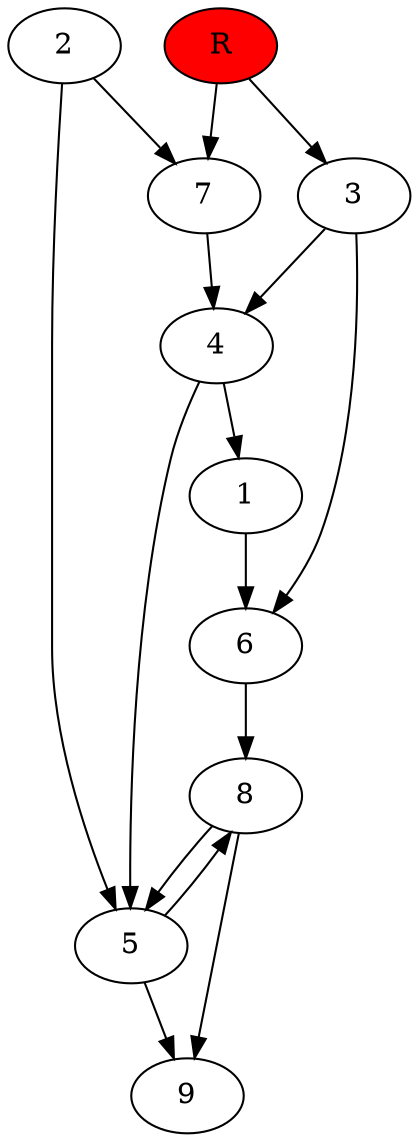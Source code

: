 digraph prb2689 {
	1
	2
	3
	4
	5
	6
	7
	8
	R [fillcolor="#ff0000" style=filled]
	1 -> 6
	2 -> 5
	2 -> 7
	3 -> 4
	3 -> 6
	4 -> 1
	4 -> 5
	5 -> 8
	5 -> 9
	6 -> 8
	7 -> 4
	8 -> 5
	8 -> 9
	R -> 3
	R -> 7
}
